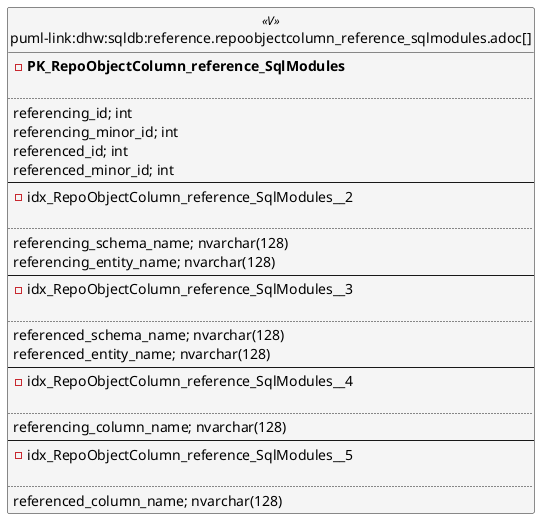 @startuml
left to right direction
'top to bottom direction
hide circle
'avoide "." issues:
set namespaceSeparator none


skinparam class {
  BackgroundColor White
  BackgroundColor<<FN>> Yellow
  BackgroundColor<<FS>> Yellow
  BackgroundColor<<FT>> LightGray
  BackgroundColor<<IF>> Yellow
  BackgroundColor<<IS>> Yellow
  BackgroundColor<<P>> Aqua
  BackgroundColor<<PC>> Aqua
  BackgroundColor<<SN>> Yellow
  BackgroundColor<<SO>> SlateBlue
  BackgroundColor<<TF>> LightGray
  BackgroundColor<<TR>> Tomato
  BackgroundColor<<U>> White
  BackgroundColor<<V>> WhiteSmoke
  BackgroundColor<<X>> Aqua
  BackgroundColor<<external>> AliceBlue
}


entity "puml-link:dhw:sqldb:reference.repoobjectcolumn_reference_sqlmodules.adoc[]" as reference.RepoObjectColumn_reference_SqlModules << V >> {
- **PK_RepoObjectColumn_reference_SqlModules**

..
referencing_id; int
referencing_minor_id; int
referenced_id; int
referenced_minor_id; int
--
- idx_RepoObjectColumn_reference_SqlModules__2

..
referencing_schema_name; nvarchar(128)
referencing_entity_name; nvarchar(128)
--
- idx_RepoObjectColumn_reference_SqlModules__3

..
referenced_schema_name; nvarchar(128)
referenced_entity_name; nvarchar(128)
--
- idx_RepoObjectColumn_reference_SqlModules__4

..
referencing_column_name; nvarchar(128)
--
- idx_RepoObjectColumn_reference_SqlModules__5

..
referenced_column_name; nvarchar(128)
}


@enduml

